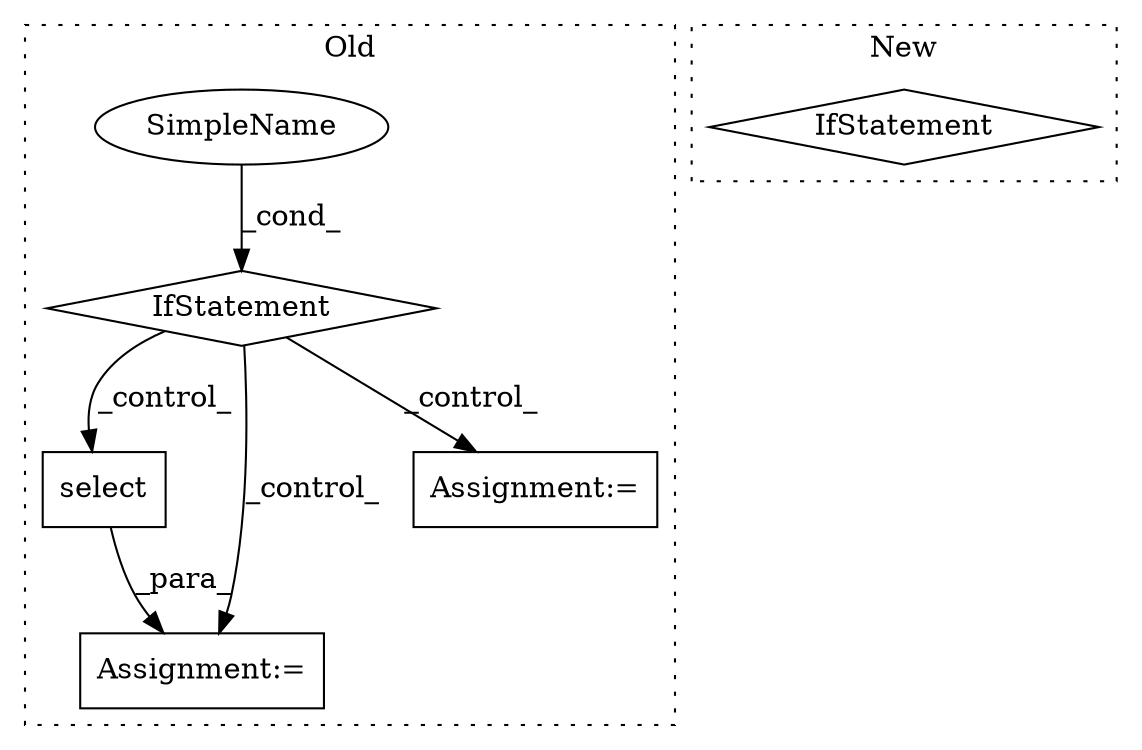 digraph G {
subgraph cluster0 {
1 [label="select" a="32" s="13168,13203" l="7,1" shape="box"];
3 [label="Assignment:=" a="7" s="13159" l="1" shape="box"];
4 [label="IfStatement" a="25" s="12834,12864" l="4,2" shape="diamond"];
5 [label="SimpleName" a="42" s="" l="" shape="ellipse"];
6 [label="Assignment:=" a="7" s="12954" l="1" shape="box"];
label = "Old";
style="dotted";
}
subgraph cluster1 {
2 [label="IfStatement" a="25" s="13112,13171" l="4,2" shape="diamond"];
label = "New";
style="dotted";
}
1 -> 3 [label="_para_"];
4 -> 6 [label="_control_"];
4 -> 3 [label="_control_"];
4 -> 1 [label="_control_"];
5 -> 4 [label="_cond_"];
}